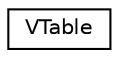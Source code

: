 digraph "Graphical Class Hierarchy"
{
 // LATEX_PDF_SIZE
  edge [fontname="Helvetica",fontsize="10",labelfontname="Helvetica",labelfontsize="10"];
  node [fontname="Helvetica",fontsize="10",shape=record];
  rankdir="LR";
  Node0 [label="VTable",height=0.2,width=0.4,color="black", fillcolor="white", style="filled",URL="$structVTable.html",tooltip=" "];
}
